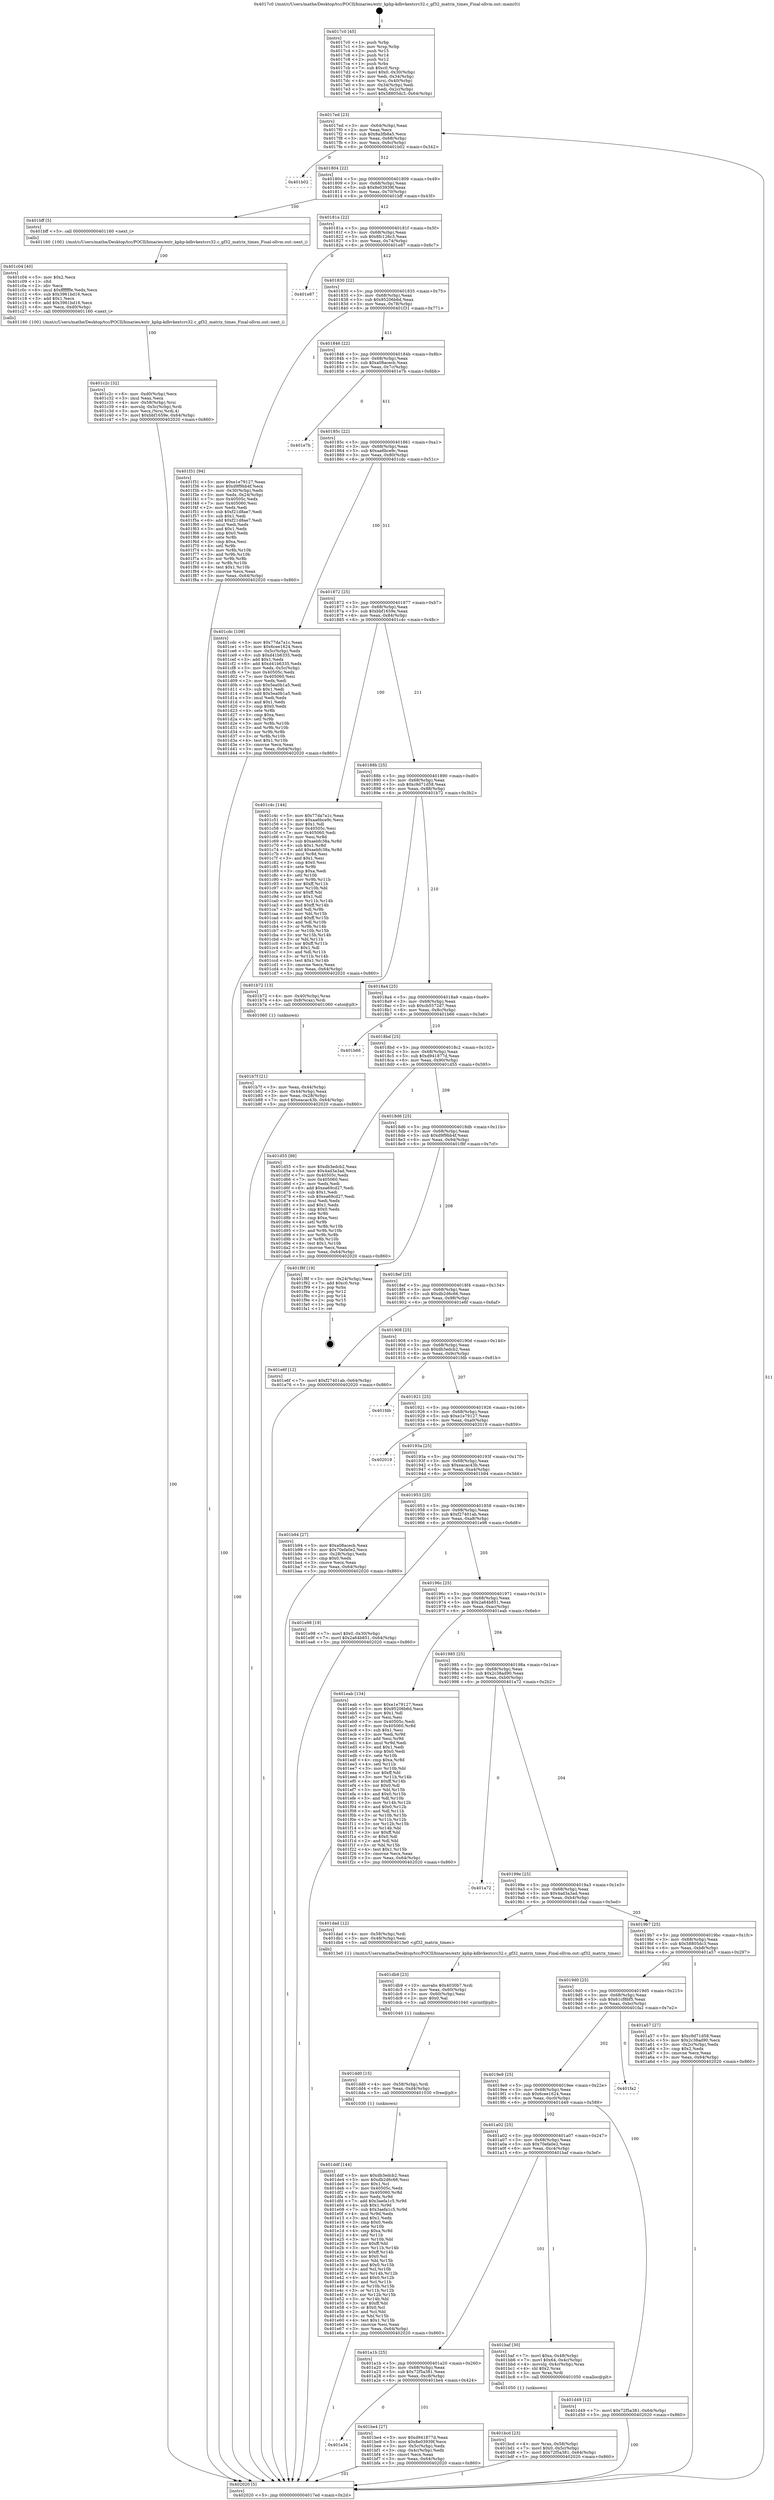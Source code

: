 digraph "0x4017c0" {
  label = "0x4017c0 (/mnt/c/Users/mathe/Desktop/tcc/POCII/binaries/extr_kphp-kdbvkextcrc32.c_gf32_matrix_times_Final-ollvm.out::main(0))"
  labelloc = "t"
  node[shape=record]

  Entry [label="",width=0.3,height=0.3,shape=circle,fillcolor=black,style=filled]
  "0x4017ed" [label="{
     0x4017ed [23]\l
     | [instrs]\l
     &nbsp;&nbsp;0x4017ed \<+3\>: mov -0x64(%rbp),%eax\l
     &nbsp;&nbsp;0x4017f0 \<+2\>: mov %eax,%ecx\l
     &nbsp;&nbsp;0x4017f2 \<+6\>: sub $0x8a3fb8a5,%ecx\l
     &nbsp;&nbsp;0x4017f8 \<+3\>: mov %eax,-0x68(%rbp)\l
     &nbsp;&nbsp;0x4017fb \<+3\>: mov %ecx,-0x6c(%rbp)\l
     &nbsp;&nbsp;0x4017fe \<+6\>: je 0000000000401b02 \<main+0x342\>\l
  }"]
  "0x401b02" [label="{
     0x401b02\l
  }", style=dashed]
  "0x401804" [label="{
     0x401804 [22]\l
     | [instrs]\l
     &nbsp;&nbsp;0x401804 \<+5\>: jmp 0000000000401809 \<main+0x49\>\l
     &nbsp;&nbsp;0x401809 \<+3\>: mov -0x68(%rbp),%eax\l
     &nbsp;&nbsp;0x40180c \<+5\>: sub $0x8e03939f,%eax\l
     &nbsp;&nbsp;0x401811 \<+3\>: mov %eax,-0x70(%rbp)\l
     &nbsp;&nbsp;0x401814 \<+6\>: je 0000000000401bff \<main+0x43f\>\l
  }"]
  Exit [label="",width=0.3,height=0.3,shape=circle,fillcolor=black,style=filled,peripheries=2]
  "0x401bff" [label="{
     0x401bff [5]\l
     | [instrs]\l
     &nbsp;&nbsp;0x401bff \<+5\>: call 0000000000401160 \<next_i\>\l
     | [calls]\l
     &nbsp;&nbsp;0x401160 \{100\} (/mnt/c/Users/mathe/Desktop/tcc/POCII/binaries/extr_kphp-kdbvkextcrc32.c_gf32_matrix_times_Final-ollvm.out::next_i)\l
  }"]
  "0x40181a" [label="{
     0x40181a [22]\l
     | [instrs]\l
     &nbsp;&nbsp;0x40181a \<+5\>: jmp 000000000040181f \<main+0x5f\>\l
     &nbsp;&nbsp;0x40181f \<+3\>: mov -0x68(%rbp),%eax\l
     &nbsp;&nbsp;0x401822 \<+5\>: sub $0x8fc126c3,%eax\l
     &nbsp;&nbsp;0x401827 \<+3\>: mov %eax,-0x74(%rbp)\l
     &nbsp;&nbsp;0x40182a \<+6\>: je 0000000000401e87 \<main+0x6c7\>\l
  }"]
  "0x401ddf" [label="{
     0x401ddf [144]\l
     | [instrs]\l
     &nbsp;&nbsp;0x401ddf \<+5\>: mov $0xdb3edcb2,%eax\l
     &nbsp;&nbsp;0x401de4 \<+5\>: mov $0xdb2d6c66,%esi\l
     &nbsp;&nbsp;0x401de9 \<+2\>: mov $0x1,%cl\l
     &nbsp;&nbsp;0x401deb \<+7\>: mov 0x40505c,%edx\l
     &nbsp;&nbsp;0x401df2 \<+8\>: mov 0x405060,%r8d\l
     &nbsp;&nbsp;0x401dfa \<+3\>: mov %edx,%r9d\l
     &nbsp;&nbsp;0x401dfd \<+7\>: add $0x3aefa1c5,%r9d\l
     &nbsp;&nbsp;0x401e04 \<+4\>: sub $0x1,%r9d\l
     &nbsp;&nbsp;0x401e08 \<+7\>: sub $0x3aefa1c5,%r9d\l
     &nbsp;&nbsp;0x401e0f \<+4\>: imul %r9d,%edx\l
     &nbsp;&nbsp;0x401e13 \<+3\>: and $0x1,%edx\l
     &nbsp;&nbsp;0x401e16 \<+3\>: cmp $0x0,%edx\l
     &nbsp;&nbsp;0x401e19 \<+4\>: sete %r10b\l
     &nbsp;&nbsp;0x401e1d \<+4\>: cmp $0xa,%r8d\l
     &nbsp;&nbsp;0x401e21 \<+4\>: setl %r11b\l
     &nbsp;&nbsp;0x401e25 \<+3\>: mov %r10b,%bl\l
     &nbsp;&nbsp;0x401e28 \<+3\>: xor $0xff,%bl\l
     &nbsp;&nbsp;0x401e2b \<+3\>: mov %r11b,%r14b\l
     &nbsp;&nbsp;0x401e2e \<+4\>: xor $0xff,%r14b\l
     &nbsp;&nbsp;0x401e32 \<+3\>: xor $0x0,%cl\l
     &nbsp;&nbsp;0x401e35 \<+3\>: mov %bl,%r15b\l
     &nbsp;&nbsp;0x401e38 \<+4\>: and $0x0,%r15b\l
     &nbsp;&nbsp;0x401e3c \<+3\>: and %cl,%r10b\l
     &nbsp;&nbsp;0x401e3f \<+3\>: mov %r14b,%r12b\l
     &nbsp;&nbsp;0x401e42 \<+4\>: and $0x0,%r12b\l
     &nbsp;&nbsp;0x401e46 \<+3\>: and %cl,%r11b\l
     &nbsp;&nbsp;0x401e49 \<+3\>: or %r10b,%r15b\l
     &nbsp;&nbsp;0x401e4c \<+3\>: or %r11b,%r12b\l
     &nbsp;&nbsp;0x401e4f \<+3\>: xor %r12b,%r15b\l
     &nbsp;&nbsp;0x401e52 \<+3\>: or %r14b,%bl\l
     &nbsp;&nbsp;0x401e55 \<+3\>: xor $0xff,%bl\l
     &nbsp;&nbsp;0x401e58 \<+3\>: or $0x0,%cl\l
     &nbsp;&nbsp;0x401e5b \<+2\>: and %cl,%bl\l
     &nbsp;&nbsp;0x401e5d \<+3\>: or %bl,%r15b\l
     &nbsp;&nbsp;0x401e60 \<+4\>: test $0x1,%r15b\l
     &nbsp;&nbsp;0x401e64 \<+3\>: cmovne %esi,%eax\l
     &nbsp;&nbsp;0x401e67 \<+3\>: mov %eax,-0x64(%rbp)\l
     &nbsp;&nbsp;0x401e6a \<+5\>: jmp 0000000000402020 \<main+0x860\>\l
  }"]
  "0x401e87" [label="{
     0x401e87\l
  }", style=dashed]
  "0x401830" [label="{
     0x401830 [22]\l
     | [instrs]\l
     &nbsp;&nbsp;0x401830 \<+5\>: jmp 0000000000401835 \<main+0x75\>\l
     &nbsp;&nbsp;0x401835 \<+3\>: mov -0x68(%rbp),%eax\l
     &nbsp;&nbsp;0x401838 \<+5\>: sub $0x95206b6d,%eax\l
     &nbsp;&nbsp;0x40183d \<+3\>: mov %eax,-0x78(%rbp)\l
     &nbsp;&nbsp;0x401840 \<+6\>: je 0000000000401f31 \<main+0x771\>\l
  }"]
  "0x401dd0" [label="{
     0x401dd0 [15]\l
     | [instrs]\l
     &nbsp;&nbsp;0x401dd0 \<+4\>: mov -0x58(%rbp),%rdi\l
     &nbsp;&nbsp;0x401dd4 \<+6\>: mov %eax,-0xd4(%rbp)\l
     &nbsp;&nbsp;0x401dda \<+5\>: call 0000000000401030 \<free@plt\>\l
     | [calls]\l
     &nbsp;&nbsp;0x401030 \{1\} (unknown)\l
  }"]
  "0x401f31" [label="{
     0x401f31 [94]\l
     | [instrs]\l
     &nbsp;&nbsp;0x401f31 \<+5\>: mov $0xe1e79127,%eax\l
     &nbsp;&nbsp;0x401f36 \<+5\>: mov $0xd9f9bb4f,%ecx\l
     &nbsp;&nbsp;0x401f3b \<+3\>: mov -0x30(%rbp),%edx\l
     &nbsp;&nbsp;0x401f3e \<+3\>: mov %edx,-0x24(%rbp)\l
     &nbsp;&nbsp;0x401f41 \<+7\>: mov 0x40505c,%edx\l
     &nbsp;&nbsp;0x401f48 \<+7\>: mov 0x405060,%esi\l
     &nbsp;&nbsp;0x401f4f \<+2\>: mov %edx,%edi\l
     &nbsp;&nbsp;0x401f51 \<+6\>: sub $0xf21d8ae7,%edi\l
     &nbsp;&nbsp;0x401f57 \<+3\>: sub $0x1,%edi\l
     &nbsp;&nbsp;0x401f5a \<+6\>: add $0xf21d8ae7,%edi\l
     &nbsp;&nbsp;0x401f60 \<+3\>: imul %edi,%edx\l
     &nbsp;&nbsp;0x401f63 \<+3\>: and $0x1,%edx\l
     &nbsp;&nbsp;0x401f66 \<+3\>: cmp $0x0,%edx\l
     &nbsp;&nbsp;0x401f69 \<+4\>: sete %r8b\l
     &nbsp;&nbsp;0x401f6d \<+3\>: cmp $0xa,%esi\l
     &nbsp;&nbsp;0x401f70 \<+4\>: setl %r9b\l
     &nbsp;&nbsp;0x401f74 \<+3\>: mov %r8b,%r10b\l
     &nbsp;&nbsp;0x401f77 \<+3\>: and %r9b,%r10b\l
     &nbsp;&nbsp;0x401f7a \<+3\>: xor %r9b,%r8b\l
     &nbsp;&nbsp;0x401f7d \<+3\>: or %r8b,%r10b\l
     &nbsp;&nbsp;0x401f80 \<+4\>: test $0x1,%r10b\l
     &nbsp;&nbsp;0x401f84 \<+3\>: cmovne %ecx,%eax\l
     &nbsp;&nbsp;0x401f87 \<+3\>: mov %eax,-0x64(%rbp)\l
     &nbsp;&nbsp;0x401f8a \<+5\>: jmp 0000000000402020 \<main+0x860\>\l
  }"]
  "0x401846" [label="{
     0x401846 [22]\l
     | [instrs]\l
     &nbsp;&nbsp;0x401846 \<+5\>: jmp 000000000040184b \<main+0x8b\>\l
     &nbsp;&nbsp;0x40184b \<+3\>: mov -0x68(%rbp),%eax\l
     &nbsp;&nbsp;0x40184e \<+5\>: sub $0xa08acecb,%eax\l
     &nbsp;&nbsp;0x401853 \<+3\>: mov %eax,-0x7c(%rbp)\l
     &nbsp;&nbsp;0x401856 \<+6\>: je 0000000000401e7b \<main+0x6bb\>\l
  }"]
  "0x401db9" [label="{
     0x401db9 [23]\l
     | [instrs]\l
     &nbsp;&nbsp;0x401db9 \<+10\>: movabs $0x4030b7,%rdi\l
     &nbsp;&nbsp;0x401dc3 \<+3\>: mov %eax,-0x60(%rbp)\l
     &nbsp;&nbsp;0x401dc6 \<+3\>: mov -0x60(%rbp),%esi\l
     &nbsp;&nbsp;0x401dc9 \<+2\>: mov $0x0,%al\l
     &nbsp;&nbsp;0x401dcb \<+5\>: call 0000000000401040 \<printf@plt\>\l
     | [calls]\l
     &nbsp;&nbsp;0x401040 \{1\} (unknown)\l
  }"]
  "0x401e7b" [label="{
     0x401e7b\l
  }", style=dashed]
  "0x40185c" [label="{
     0x40185c [22]\l
     | [instrs]\l
     &nbsp;&nbsp;0x40185c \<+5\>: jmp 0000000000401861 \<main+0xa1\>\l
     &nbsp;&nbsp;0x401861 \<+3\>: mov -0x68(%rbp),%eax\l
     &nbsp;&nbsp;0x401864 \<+5\>: sub $0xaa6bce9c,%eax\l
     &nbsp;&nbsp;0x401869 \<+3\>: mov %eax,-0x80(%rbp)\l
     &nbsp;&nbsp;0x40186c \<+6\>: je 0000000000401cdc \<main+0x51c\>\l
  }"]
  "0x401c2c" [label="{
     0x401c2c [32]\l
     | [instrs]\l
     &nbsp;&nbsp;0x401c2c \<+6\>: mov -0xd0(%rbp),%ecx\l
     &nbsp;&nbsp;0x401c32 \<+3\>: imul %eax,%ecx\l
     &nbsp;&nbsp;0x401c35 \<+4\>: mov -0x58(%rbp),%rsi\l
     &nbsp;&nbsp;0x401c39 \<+4\>: movslq -0x5c(%rbp),%rdi\l
     &nbsp;&nbsp;0x401c3d \<+3\>: mov %ecx,(%rsi,%rdi,4)\l
     &nbsp;&nbsp;0x401c40 \<+7\>: movl $0xbbf1659e,-0x64(%rbp)\l
     &nbsp;&nbsp;0x401c47 \<+5\>: jmp 0000000000402020 \<main+0x860\>\l
  }"]
  "0x401cdc" [label="{
     0x401cdc [109]\l
     | [instrs]\l
     &nbsp;&nbsp;0x401cdc \<+5\>: mov $0x77da7a1c,%eax\l
     &nbsp;&nbsp;0x401ce1 \<+5\>: mov $0x6cee1624,%ecx\l
     &nbsp;&nbsp;0x401ce6 \<+3\>: mov -0x5c(%rbp),%edx\l
     &nbsp;&nbsp;0x401ce9 \<+6\>: sub $0xd41b6335,%edx\l
     &nbsp;&nbsp;0x401cef \<+3\>: add $0x1,%edx\l
     &nbsp;&nbsp;0x401cf2 \<+6\>: add $0xd41b6335,%edx\l
     &nbsp;&nbsp;0x401cf8 \<+3\>: mov %edx,-0x5c(%rbp)\l
     &nbsp;&nbsp;0x401cfb \<+7\>: mov 0x40505c,%edx\l
     &nbsp;&nbsp;0x401d02 \<+7\>: mov 0x405060,%esi\l
     &nbsp;&nbsp;0x401d09 \<+2\>: mov %edx,%edi\l
     &nbsp;&nbsp;0x401d0b \<+6\>: sub $0x5ea0b1a5,%edi\l
     &nbsp;&nbsp;0x401d11 \<+3\>: sub $0x1,%edi\l
     &nbsp;&nbsp;0x401d14 \<+6\>: add $0x5ea0b1a5,%edi\l
     &nbsp;&nbsp;0x401d1a \<+3\>: imul %edi,%edx\l
     &nbsp;&nbsp;0x401d1d \<+3\>: and $0x1,%edx\l
     &nbsp;&nbsp;0x401d20 \<+3\>: cmp $0x0,%edx\l
     &nbsp;&nbsp;0x401d23 \<+4\>: sete %r8b\l
     &nbsp;&nbsp;0x401d27 \<+3\>: cmp $0xa,%esi\l
     &nbsp;&nbsp;0x401d2a \<+4\>: setl %r9b\l
     &nbsp;&nbsp;0x401d2e \<+3\>: mov %r8b,%r10b\l
     &nbsp;&nbsp;0x401d31 \<+3\>: and %r9b,%r10b\l
     &nbsp;&nbsp;0x401d34 \<+3\>: xor %r9b,%r8b\l
     &nbsp;&nbsp;0x401d37 \<+3\>: or %r8b,%r10b\l
     &nbsp;&nbsp;0x401d3a \<+4\>: test $0x1,%r10b\l
     &nbsp;&nbsp;0x401d3e \<+3\>: cmovne %ecx,%eax\l
     &nbsp;&nbsp;0x401d41 \<+3\>: mov %eax,-0x64(%rbp)\l
     &nbsp;&nbsp;0x401d44 \<+5\>: jmp 0000000000402020 \<main+0x860\>\l
  }"]
  "0x401872" [label="{
     0x401872 [25]\l
     | [instrs]\l
     &nbsp;&nbsp;0x401872 \<+5\>: jmp 0000000000401877 \<main+0xb7\>\l
     &nbsp;&nbsp;0x401877 \<+3\>: mov -0x68(%rbp),%eax\l
     &nbsp;&nbsp;0x40187a \<+5\>: sub $0xbbf1659e,%eax\l
     &nbsp;&nbsp;0x40187f \<+6\>: mov %eax,-0x84(%rbp)\l
     &nbsp;&nbsp;0x401885 \<+6\>: je 0000000000401c4c \<main+0x48c\>\l
  }"]
  "0x401c04" [label="{
     0x401c04 [40]\l
     | [instrs]\l
     &nbsp;&nbsp;0x401c04 \<+5\>: mov $0x2,%ecx\l
     &nbsp;&nbsp;0x401c09 \<+1\>: cltd\l
     &nbsp;&nbsp;0x401c0a \<+2\>: idiv %ecx\l
     &nbsp;&nbsp;0x401c0c \<+6\>: imul $0xfffffffe,%edx,%ecx\l
     &nbsp;&nbsp;0x401c12 \<+6\>: sub $0x3961bd16,%ecx\l
     &nbsp;&nbsp;0x401c18 \<+3\>: add $0x1,%ecx\l
     &nbsp;&nbsp;0x401c1b \<+6\>: add $0x3961bd16,%ecx\l
     &nbsp;&nbsp;0x401c21 \<+6\>: mov %ecx,-0xd0(%rbp)\l
     &nbsp;&nbsp;0x401c27 \<+5\>: call 0000000000401160 \<next_i\>\l
     | [calls]\l
     &nbsp;&nbsp;0x401160 \{100\} (/mnt/c/Users/mathe/Desktop/tcc/POCII/binaries/extr_kphp-kdbvkextcrc32.c_gf32_matrix_times_Final-ollvm.out::next_i)\l
  }"]
  "0x401c4c" [label="{
     0x401c4c [144]\l
     | [instrs]\l
     &nbsp;&nbsp;0x401c4c \<+5\>: mov $0x77da7a1c,%eax\l
     &nbsp;&nbsp;0x401c51 \<+5\>: mov $0xaa6bce9c,%ecx\l
     &nbsp;&nbsp;0x401c56 \<+2\>: mov $0x1,%dl\l
     &nbsp;&nbsp;0x401c58 \<+7\>: mov 0x40505c,%esi\l
     &nbsp;&nbsp;0x401c5f \<+7\>: mov 0x405060,%edi\l
     &nbsp;&nbsp;0x401c66 \<+3\>: mov %esi,%r8d\l
     &nbsp;&nbsp;0x401c69 \<+7\>: sub $0xaebfc38a,%r8d\l
     &nbsp;&nbsp;0x401c70 \<+4\>: sub $0x1,%r8d\l
     &nbsp;&nbsp;0x401c74 \<+7\>: add $0xaebfc38a,%r8d\l
     &nbsp;&nbsp;0x401c7b \<+4\>: imul %r8d,%esi\l
     &nbsp;&nbsp;0x401c7f \<+3\>: and $0x1,%esi\l
     &nbsp;&nbsp;0x401c82 \<+3\>: cmp $0x0,%esi\l
     &nbsp;&nbsp;0x401c85 \<+4\>: sete %r9b\l
     &nbsp;&nbsp;0x401c89 \<+3\>: cmp $0xa,%edi\l
     &nbsp;&nbsp;0x401c8c \<+4\>: setl %r10b\l
     &nbsp;&nbsp;0x401c90 \<+3\>: mov %r9b,%r11b\l
     &nbsp;&nbsp;0x401c93 \<+4\>: xor $0xff,%r11b\l
     &nbsp;&nbsp;0x401c97 \<+3\>: mov %r10b,%bl\l
     &nbsp;&nbsp;0x401c9a \<+3\>: xor $0xff,%bl\l
     &nbsp;&nbsp;0x401c9d \<+3\>: xor $0x1,%dl\l
     &nbsp;&nbsp;0x401ca0 \<+3\>: mov %r11b,%r14b\l
     &nbsp;&nbsp;0x401ca3 \<+4\>: and $0xff,%r14b\l
     &nbsp;&nbsp;0x401ca7 \<+3\>: and %dl,%r9b\l
     &nbsp;&nbsp;0x401caa \<+3\>: mov %bl,%r15b\l
     &nbsp;&nbsp;0x401cad \<+4\>: and $0xff,%r15b\l
     &nbsp;&nbsp;0x401cb1 \<+3\>: and %dl,%r10b\l
     &nbsp;&nbsp;0x401cb4 \<+3\>: or %r9b,%r14b\l
     &nbsp;&nbsp;0x401cb7 \<+3\>: or %r10b,%r15b\l
     &nbsp;&nbsp;0x401cba \<+3\>: xor %r15b,%r14b\l
     &nbsp;&nbsp;0x401cbd \<+3\>: or %bl,%r11b\l
     &nbsp;&nbsp;0x401cc0 \<+4\>: xor $0xff,%r11b\l
     &nbsp;&nbsp;0x401cc4 \<+3\>: or $0x1,%dl\l
     &nbsp;&nbsp;0x401cc7 \<+3\>: and %dl,%r11b\l
     &nbsp;&nbsp;0x401cca \<+3\>: or %r11b,%r14b\l
     &nbsp;&nbsp;0x401ccd \<+4\>: test $0x1,%r14b\l
     &nbsp;&nbsp;0x401cd1 \<+3\>: cmovne %ecx,%eax\l
     &nbsp;&nbsp;0x401cd4 \<+3\>: mov %eax,-0x64(%rbp)\l
     &nbsp;&nbsp;0x401cd7 \<+5\>: jmp 0000000000402020 \<main+0x860\>\l
  }"]
  "0x40188b" [label="{
     0x40188b [25]\l
     | [instrs]\l
     &nbsp;&nbsp;0x40188b \<+5\>: jmp 0000000000401890 \<main+0xd0\>\l
     &nbsp;&nbsp;0x401890 \<+3\>: mov -0x68(%rbp),%eax\l
     &nbsp;&nbsp;0x401893 \<+5\>: sub $0xc9d71d58,%eax\l
     &nbsp;&nbsp;0x401898 \<+6\>: mov %eax,-0x88(%rbp)\l
     &nbsp;&nbsp;0x40189e \<+6\>: je 0000000000401b72 \<main+0x3b2\>\l
  }"]
  "0x401a34" [label="{
     0x401a34\l
  }", style=dashed]
  "0x401b72" [label="{
     0x401b72 [13]\l
     | [instrs]\l
     &nbsp;&nbsp;0x401b72 \<+4\>: mov -0x40(%rbp),%rax\l
     &nbsp;&nbsp;0x401b76 \<+4\>: mov 0x8(%rax),%rdi\l
     &nbsp;&nbsp;0x401b7a \<+5\>: call 0000000000401060 \<atoi@plt\>\l
     | [calls]\l
     &nbsp;&nbsp;0x401060 \{1\} (unknown)\l
  }"]
  "0x4018a4" [label="{
     0x4018a4 [25]\l
     | [instrs]\l
     &nbsp;&nbsp;0x4018a4 \<+5\>: jmp 00000000004018a9 \<main+0xe9\>\l
     &nbsp;&nbsp;0x4018a9 \<+3\>: mov -0x68(%rbp),%eax\l
     &nbsp;&nbsp;0x4018ac \<+5\>: sub $0xcb5572d7,%eax\l
     &nbsp;&nbsp;0x4018b1 \<+6\>: mov %eax,-0x8c(%rbp)\l
     &nbsp;&nbsp;0x4018b7 \<+6\>: je 0000000000401b66 \<main+0x3a6\>\l
  }"]
  "0x401be4" [label="{
     0x401be4 [27]\l
     | [instrs]\l
     &nbsp;&nbsp;0x401be4 \<+5\>: mov $0xd941877d,%eax\l
     &nbsp;&nbsp;0x401be9 \<+5\>: mov $0x8e03939f,%ecx\l
     &nbsp;&nbsp;0x401bee \<+3\>: mov -0x5c(%rbp),%edx\l
     &nbsp;&nbsp;0x401bf1 \<+3\>: cmp -0x4c(%rbp),%edx\l
     &nbsp;&nbsp;0x401bf4 \<+3\>: cmovl %ecx,%eax\l
     &nbsp;&nbsp;0x401bf7 \<+3\>: mov %eax,-0x64(%rbp)\l
     &nbsp;&nbsp;0x401bfa \<+5\>: jmp 0000000000402020 \<main+0x860\>\l
  }"]
  "0x401b66" [label="{
     0x401b66\l
  }", style=dashed]
  "0x4018bd" [label="{
     0x4018bd [25]\l
     | [instrs]\l
     &nbsp;&nbsp;0x4018bd \<+5\>: jmp 00000000004018c2 \<main+0x102\>\l
     &nbsp;&nbsp;0x4018c2 \<+3\>: mov -0x68(%rbp),%eax\l
     &nbsp;&nbsp;0x4018c5 \<+5\>: sub $0xd941877d,%eax\l
     &nbsp;&nbsp;0x4018ca \<+6\>: mov %eax,-0x90(%rbp)\l
     &nbsp;&nbsp;0x4018d0 \<+6\>: je 0000000000401d55 \<main+0x595\>\l
  }"]
  "0x401bcd" [label="{
     0x401bcd [23]\l
     | [instrs]\l
     &nbsp;&nbsp;0x401bcd \<+4\>: mov %rax,-0x58(%rbp)\l
     &nbsp;&nbsp;0x401bd1 \<+7\>: movl $0x0,-0x5c(%rbp)\l
     &nbsp;&nbsp;0x401bd8 \<+7\>: movl $0x72f5a381,-0x64(%rbp)\l
     &nbsp;&nbsp;0x401bdf \<+5\>: jmp 0000000000402020 \<main+0x860\>\l
  }"]
  "0x401d55" [label="{
     0x401d55 [88]\l
     | [instrs]\l
     &nbsp;&nbsp;0x401d55 \<+5\>: mov $0xdb3edcb2,%eax\l
     &nbsp;&nbsp;0x401d5a \<+5\>: mov $0x4ad3a3ad,%ecx\l
     &nbsp;&nbsp;0x401d5f \<+7\>: mov 0x40505c,%edx\l
     &nbsp;&nbsp;0x401d66 \<+7\>: mov 0x405060,%esi\l
     &nbsp;&nbsp;0x401d6d \<+2\>: mov %edx,%edi\l
     &nbsp;&nbsp;0x401d6f \<+6\>: add $0xea69cd27,%edi\l
     &nbsp;&nbsp;0x401d75 \<+3\>: sub $0x1,%edi\l
     &nbsp;&nbsp;0x401d78 \<+6\>: sub $0xea69cd27,%edi\l
     &nbsp;&nbsp;0x401d7e \<+3\>: imul %edi,%edx\l
     &nbsp;&nbsp;0x401d81 \<+3\>: and $0x1,%edx\l
     &nbsp;&nbsp;0x401d84 \<+3\>: cmp $0x0,%edx\l
     &nbsp;&nbsp;0x401d87 \<+4\>: sete %r8b\l
     &nbsp;&nbsp;0x401d8b \<+3\>: cmp $0xa,%esi\l
     &nbsp;&nbsp;0x401d8e \<+4\>: setl %r9b\l
     &nbsp;&nbsp;0x401d92 \<+3\>: mov %r8b,%r10b\l
     &nbsp;&nbsp;0x401d95 \<+3\>: and %r9b,%r10b\l
     &nbsp;&nbsp;0x401d98 \<+3\>: xor %r9b,%r8b\l
     &nbsp;&nbsp;0x401d9b \<+3\>: or %r8b,%r10b\l
     &nbsp;&nbsp;0x401d9e \<+4\>: test $0x1,%r10b\l
     &nbsp;&nbsp;0x401da2 \<+3\>: cmovne %ecx,%eax\l
     &nbsp;&nbsp;0x401da5 \<+3\>: mov %eax,-0x64(%rbp)\l
     &nbsp;&nbsp;0x401da8 \<+5\>: jmp 0000000000402020 \<main+0x860\>\l
  }"]
  "0x4018d6" [label="{
     0x4018d6 [25]\l
     | [instrs]\l
     &nbsp;&nbsp;0x4018d6 \<+5\>: jmp 00000000004018db \<main+0x11b\>\l
     &nbsp;&nbsp;0x4018db \<+3\>: mov -0x68(%rbp),%eax\l
     &nbsp;&nbsp;0x4018de \<+5\>: sub $0xd9f9bb4f,%eax\l
     &nbsp;&nbsp;0x4018e3 \<+6\>: mov %eax,-0x94(%rbp)\l
     &nbsp;&nbsp;0x4018e9 \<+6\>: je 0000000000401f8f \<main+0x7cf\>\l
  }"]
  "0x401a1b" [label="{
     0x401a1b [25]\l
     | [instrs]\l
     &nbsp;&nbsp;0x401a1b \<+5\>: jmp 0000000000401a20 \<main+0x260\>\l
     &nbsp;&nbsp;0x401a20 \<+3\>: mov -0x68(%rbp),%eax\l
     &nbsp;&nbsp;0x401a23 \<+5\>: sub $0x72f5a381,%eax\l
     &nbsp;&nbsp;0x401a28 \<+6\>: mov %eax,-0xc8(%rbp)\l
     &nbsp;&nbsp;0x401a2e \<+6\>: je 0000000000401be4 \<main+0x424\>\l
  }"]
  "0x401f8f" [label="{
     0x401f8f [19]\l
     | [instrs]\l
     &nbsp;&nbsp;0x401f8f \<+3\>: mov -0x24(%rbp),%eax\l
     &nbsp;&nbsp;0x401f92 \<+7\>: add $0xc0,%rsp\l
     &nbsp;&nbsp;0x401f99 \<+1\>: pop %rbx\l
     &nbsp;&nbsp;0x401f9a \<+2\>: pop %r12\l
     &nbsp;&nbsp;0x401f9c \<+2\>: pop %r14\l
     &nbsp;&nbsp;0x401f9e \<+2\>: pop %r15\l
     &nbsp;&nbsp;0x401fa0 \<+1\>: pop %rbp\l
     &nbsp;&nbsp;0x401fa1 \<+1\>: ret\l
  }"]
  "0x4018ef" [label="{
     0x4018ef [25]\l
     | [instrs]\l
     &nbsp;&nbsp;0x4018ef \<+5\>: jmp 00000000004018f4 \<main+0x134\>\l
     &nbsp;&nbsp;0x4018f4 \<+3\>: mov -0x68(%rbp),%eax\l
     &nbsp;&nbsp;0x4018f7 \<+5\>: sub $0xdb2d6c66,%eax\l
     &nbsp;&nbsp;0x4018fc \<+6\>: mov %eax,-0x98(%rbp)\l
     &nbsp;&nbsp;0x401902 \<+6\>: je 0000000000401e6f \<main+0x6af\>\l
  }"]
  "0x401baf" [label="{
     0x401baf [30]\l
     | [instrs]\l
     &nbsp;&nbsp;0x401baf \<+7\>: movl $0xa,-0x48(%rbp)\l
     &nbsp;&nbsp;0x401bb6 \<+7\>: movl $0x64,-0x4c(%rbp)\l
     &nbsp;&nbsp;0x401bbd \<+4\>: movslq -0x4c(%rbp),%rax\l
     &nbsp;&nbsp;0x401bc1 \<+4\>: shl $0x2,%rax\l
     &nbsp;&nbsp;0x401bc5 \<+3\>: mov %rax,%rdi\l
     &nbsp;&nbsp;0x401bc8 \<+5\>: call 0000000000401050 \<malloc@plt\>\l
     | [calls]\l
     &nbsp;&nbsp;0x401050 \{1\} (unknown)\l
  }"]
  "0x401e6f" [label="{
     0x401e6f [12]\l
     | [instrs]\l
     &nbsp;&nbsp;0x401e6f \<+7\>: movl $0xf27401ab,-0x64(%rbp)\l
     &nbsp;&nbsp;0x401e76 \<+5\>: jmp 0000000000402020 \<main+0x860\>\l
  }"]
  "0x401908" [label="{
     0x401908 [25]\l
     | [instrs]\l
     &nbsp;&nbsp;0x401908 \<+5\>: jmp 000000000040190d \<main+0x14d\>\l
     &nbsp;&nbsp;0x40190d \<+3\>: mov -0x68(%rbp),%eax\l
     &nbsp;&nbsp;0x401910 \<+5\>: sub $0xdb3edcb2,%eax\l
     &nbsp;&nbsp;0x401915 \<+6\>: mov %eax,-0x9c(%rbp)\l
     &nbsp;&nbsp;0x40191b \<+6\>: je 0000000000401fdb \<main+0x81b\>\l
  }"]
  "0x401a02" [label="{
     0x401a02 [25]\l
     | [instrs]\l
     &nbsp;&nbsp;0x401a02 \<+5\>: jmp 0000000000401a07 \<main+0x247\>\l
     &nbsp;&nbsp;0x401a07 \<+3\>: mov -0x68(%rbp),%eax\l
     &nbsp;&nbsp;0x401a0a \<+5\>: sub $0x70efa0e2,%eax\l
     &nbsp;&nbsp;0x401a0f \<+6\>: mov %eax,-0xc4(%rbp)\l
     &nbsp;&nbsp;0x401a15 \<+6\>: je 0000000000401baf \<main+0x3ef\>\l
  }"]
  "0x401fdb" [label="{
     0x401fdb\l
  }", style=dashed]
  "0x401921" [label="{
     0x401921 [25]\l
     | [instrs]\l
     &nbsp;&nbsp;0x401921 \<+5\>: jmp 0000000000401926 \<main+0x166\>\l
     &nbsp;&nbsp;0x401926 \<+3\>: mov -0x68(%rbp),%eax\l
     &nbsp;&nbsp;0x401929 \<+5\>: sub $0xe1e79127,%eax\l
     &nbsp;&nbsp;0x40192e \<+6\>: mov %eax,-0xa0(%rbp)\l
     &nbsp;&nbsp;0x401934 \<+6\>: je 0000000000402019 \<main+0x859\>\l
  }"]
  "0x401d49" [label="{
     0x401d49 [12]\l
     | [instrs]\l
     &nbsp;&nbsp;0x401d49 \<+7\>: movl $0x72f5a381,-0x64(%rbp)\l
     &nbsp;&nbsp;0x401d50 \<+5\>: jmp 0000000000402020 \<main+0x860\>\l
  }"]
  "0x402019" [label="{
     0x402019\l
  }", style=dashed]
  "0x40193a" [label="{
     0x40193a [25]\l
     | [instrs]\l
     &nbsp;&nbsp;0x40193a \<+5\>: jmp 000000000040193f \<main+0x17f\>\l
     &nbsp;&nbsp;0x40193f \<+3\>: mov -0x68(%rbp),%eax\l
     &nbsp;&nbsp;0x401942 \<+5\>: sub $0xeacac43b,%eax\l
     &nbsp;&nbsp;0x401947 \<+6\>: mov %eax,-0xa4(%rbp)\l
     &nbsp;&nbsp;0x40194d \<+6\>: je 0000000000401b94 \<main+0x3d4\>\l
  }"]
  "0x4019e9" [label="{
     0x4019e9 [25]\l
     | [instrs]\l
     &nbsp;&nbsp;0x4019e9 \<+5\>: jmp 00000000004019ee \<main+0x22e\>\l
     &nbsp;&nbsp;0x4019ee \<+3\>: mov -0x68(%rbp),%eax\l
     &nbsp;&nbsp;0x4019f1 \<+5\>: sub $0x6cee1624,%eax\l
     &nbsp;&nbsp;0x4019f6 \<+6\>: mov %eax,-0xc0(%rbp)\l
     &nbsp;&nbsp;0x4019fc \<+6\>: je 0000000000401d49 \<main+0x589\>\l
  }"]
  "0x401b94" [label="{
     0x401b94 [27]\l
     | [instrs]\l
     &nbsp;&nbsp;0x401b94 \<+5\>: mov $0xa08acecb,%eax\l
     &nbsp;&nbsp;0x401b99 \<+5\>: mov $0x70efa0e2,%ecx\l
     &nbsp;&nbsp;0x401b9e \<+3\>: mov -0x28(%rbp),%edx\l
     &nbsp;&nbsp;0x401ba1 \<+3\>: cmp $0x0,%edx\l
     &nbsp;&nbsp;0x401ba4 \<+3\>: cmove %ecx,%eax\l
     &nbsp;&nbsp;0x401ba7 \<+3\>: mov %eax,-0x64(%rbp)\l
     &nbsp;&nbsp;0x401baa \<+5\>: jmp 0000000000402020 \<main+0x860\>\l
  }"]
  "0x401953" [label="{
     0x401953 [25]\l
     | [instrs]\l
     &nbsp;&nbsp;0x401953 \<+5\>: jmp 0000000000401958 \<main+0x198\>\l
     &nbsp;&nbsp;0x401958 \<+3\>: mov -0x68(%rbp),%eax\l
     &nbsp;&nbsp;0x40195b \<+5\>: sub $0xf27401ab,%eax\l
     &nbsp;&nbsp;0x401960 \<+6\>: mov %eax,-0xa8(%rbp)\l
     &nbsp;&nbsp;0x401966 \<+6\>: je 0000000000401e98 \<main+0x6d8\>\l
  }"]
  "0x401fa2" [label="{
     0x401fa2\l
  }", style=dashed]
  "0x401e98" [label="{
     0x401e98 [19]\l
     | [instrs]\l
     &nbsp;&nbsp;0x401e98 \<+7\>: movl $0x0,-0x30(%rbp)\l
     &nbsp;&nbsp;0x401e9f \<+7\>: movl $0x2a64b851,-0x64(%rbp)\l
     &nbsp;&nbsp;0x401ea6 \<+5\>: jmp 0000000000402020 \<main+0x860\>\l
  }"]
  "0x40196c" [label="{
     0x40196c [25]\l
     | [instrs]\l
     &nbsp;&nbsp;0x40196c \<+5\>: jmp 0000000000401971 \<main+0x1b1\>\l
     &nbsp;&nbsp;0x401971 \<+3\>: mov -0x68(%rbp),%eax\l
     &nbsp;&nbsp;0x401974 \<+5\>: sub $0x2a64b851,%eax\l
     &nbsp;&nbsp;0x401979 \<+6\>: mov %eax,-0xac(%rbp)\l
     &nbsp;&nbsp;0x40197f \<+6\>: je 0000000000401eab \<main+0x6eb\>\l
  }"]
  "0x401b7f" [label="{
     0x401b7f [21]\l
     | [instrs]\l
     &nbsp;&nbsp;0x401b7f \<+3\>: mov %eax,-0x44(%rbp)\l
     &nbsp;&nbsp;0x401b82 \<+3\>: mov -0x44(%rbp),%eax\l
     &nbsp;&nbsp;0x401b85 \<+3\>: mov %eax,-0x28(%rbp)\l
     &nbsp;&nbsp;0x401b88 \<+7\>: movl $0xeacac43b,-0x64(%rbp)\l
     &nbsp;&nbsp;0x401b8f \<+5\>: jmp 0000000000402020 \<main+0x860\>\l
  }"]
  "0x401eab" [label="{
     0x401eab [134]\l
     | [instrs]\l
     &nbsp;&nbsp;0x401eab \<+5\>: mov $0xe1e79127,%eax\l
     &nbsp;&nbsp;0x401eb0 \<+5\>: mov $0x95206b6d,%ecx\l
     &nbsp;&nbsp;0x401eb5 \<+2\>: mov $0x1,%dl\l
     &nbsp;&nbsp;0x401eb7 \<+2\>: xor %esi,%esi\l
     &nbsp;&nbsp;0x401eb9 \<+7\>: mov 0x40505c,%edi\l
     &nbsp;&nbsp;0x401ec0 \<+8\>: mov 0x405060,%r8d\l
     &nbsp;&nbsp;0x401ec8 \<+3\>: sub $0x1,%esi\l
     &nbsp;&nbsp;0x401ecb \<+3\>: mov %edi,%r9d\l
     &nbsp;&nbsp;0x401ece \<+3\>: add %esi,%r9d\l
     &nbsp;&nbsp;0x401ed1 \<+4\>: imul %r9d,%edi\l
     &nbsp;&nbsp;0x401ed5 \<+3\>: and $0x1,%edi\l
     &nbsp;&nbsp;0x401ed8 \<+3\>: cmp $0x0,%edi\l
     &nbsp;&nbsp;0x401edb \<+4\>: sete %r10b\l
     &nbsp;&nbsp;0x401edf \<+4\>: cmp $0xa,%r8d\l
     &nbsp;&nbsp;0x401ee3 \<+4\>: setl %r11b\l
     &nbsp;&nbsp;0x401ee7 \<+3\>: mov %r10b,%bl\l
     &nbsp;&nbsp;0x401eea \<+3\>: xor $0xff,%bl\l
     &nbsp;&nbsp;0x401eed \<+3\>: mov %r11b,%r14b\l
     &nbsp;&nbsp;0x401ef0 \<+4\>: xor $0xff,%r14b\l
     &nbsp;&nbsp;0x401ef4 \<+3\>: xor $0x0,%dl\l
     &nbsp;&nbsp;0x401ef7 \<+3\>: mov %bl,%r15b\l
     &nbsp;&nbsp;0x401efa \<+4\>: and $0x0,%r15b\l
     &nbsp;&nbsp;0x401efe \<+3\>: and %dl,%r10b\l
     &nbsp;&nbsp;0x401f01 \<+3\>: mov %r14b,%r12b\l
     &nbsp;&nbsp;0x401f04 \<+4\>: and $0x0,%r12b\l
     &nbsp;&nbsp;0x401f08 \<+3\>: and %dl,%r11b\l
     &nbsp;&nbsp;0x401f0b \<+3\>: or %r10b,%r15b\l
     &nbsp;&nbsp;0x401f0e \<+3\>: or %r11b,%r12b\l
     &nbsp;&nbsp;0x401f11 \<+3\>: xor %r12b,%r15b\l
     &nbsp;&nbsp;0x401f14 \<+3\>: or %r14b,%bl\l
     &nbsp;&nbsp;0x401f17 \<+3\>: xor $0xff,%bl\l
     &nbsp;&nbsp;0x401f1a \<+3\>: or $0x0,%dl\l
     &nbsp;&nbsp;0x401f1d \<+2\>: and %dl,%bl\l
     &nbsp;&nbsp;0x401f1f \<+3\>: or %bl,%r15b\l
     &nbsp;&nbsp;0x401f22 \<+4\>: test $0x1,%r15b\l
     &nbsp;&nbsp;0x401f26 \<+3\>: cmovne %ecx,%eax\l
     &nbsp;&nbsp;0x401f29 \<+3\>: mov %eax,-0x64(%rbp)\l
     &nbsp;&nbsp;0x401f2c \<+5\>: jmp 0000000000402020 \<main+0x860\>\l
  }"]
  "0x401985" [label="{
     0x401985 [25]\l
     | [instrs]\l
     &nbsp;&nbsp;0x401985 \<+5\>: jmp 000000000040198a \<main+0x1ca\>\l
     &nbsp;&nbsp;0x40198a \<+3\>: mov -0x68(%rbp),%eax\l
     &nbsp;&nbsp;0x40198d \<+5\>: sub $0x2c38ad90,%eax\l
     &nbsp;&nbsp;0x401992 \<+6\>: mov %eax,-0xb0(%rbp)\l
     &nbsp;&nbsp;0x401998 \<+6\>: je 0000000000401a72 \<main+0x2b2\>\l
  }"]
  "0x4017c0" [label="{
     0x4017c0 [45]\l
     | [instrs]\l
     &nbsp;&nbsp;0x4017c0 \<+1\>: push %rbp\l
     &nbsp;&nbsp;0x4017c1 \<+3\>: mov %rsp,%rbp\l
     &nbsp;&nbsp;0x4017c4 \<+2\>: push %r15\l
     &nbsp;&nbsp;0x4017c6 \<+2\>: push %r14\l
     &nbsp;&nbsp;0x4017c8 \<+2\>: push %r12\l
     &nbsp;&nbsp;0x4017ca \<+1\>: push %rbx\l
     &nbsp;&nbsp;0x4017cb \<+7\>: sub $0xc0,%rsp\l
     &nbsp;&nbsp;0x4017d2 \<+7\>: movl $0x0,-0x30(%rbp)\l
     &nbsp;&nbsp;0x4017d9 \<+3\>: mov %edi,-0x34(%rbp)\l
     &nbsp;&nbsp;0x4017dc \<+4\>: mov %rsi,-0x40(%rbp)\l
     &nbsp;&nbsp;0x4017e0 \<+3\>: mov -0x34(%rbp),%edi\l
     &nbsp;&nbsp;0x4017e3 \<+3\>: mov %edi,-0x2c(%rbp)\l
     &nbsp;&nbsp;0x4017e6 \<+7\>: movl $0x58805dc3,-0x64(%rbp)\l
  }"]
  "0x401a72" [label="{
     0x401a72\l
  }", style=dashed]
  "0x40199e" [label="{
     0x40199e [25]\l
     | [instrs]\l
     &nbsp;&nbsp;0x40199e \<+5\>: jmp 00000000004019a3 \<main+0x1e3\>\l
     &nbsp;&nbsp;0x4019a3 \<+3\>: mov -0x68(%rbp),%eax\l
     &nbsp;&nbsp;0x4019a6 \<+5\>: sub $0x4ad3a3ad,%eax\l
     &nbsp;&nbsp;0x4019ab \<+6\>: mov %eax,-0xb4(%rbp)\l
     &nbsp;&nbsp;0x4019b1 \<+6\>: je 0000000000401dad \<main+0x5ed\>\l
  }"]
  "0x402020" [label="{
     0x402020 [5]\l
     | [instrs]\l
     &nbsp;&nbsp;0x402020 \<+5\>: jmp 00000000004017ed \<main+0x2d\>\l
  }"]
  "0x401dad" [label="{
     0x401dad [12]\l
     | [instrs]\l
     &nbsp;&nbsp;0x401dad \<+4\>: mov -0x58(%rbp),%rdi\l
     &nbsp;&nbsp;0x401db1 \<+3\>: mov -0x48(%rbp),%esi\l
     &nbsp;&nbsp;0x401db4 \<+5\>: call 00000000004013e0 \<gf32_matrix_times\>\l
     | [calls]\l
     &nbsp;&nbsp;0x4013e0 \{1\} (/mnt/c/Users/mathe/Desktop/tcc/POCII/binaries/extr_kphp-kdbvkextcrc32.c_gf32_matrix_times_Final-ollvm.out::gf32_matrix_times)\l
  }"]
  "0x4019b7" [label="{
     0x4019b7 [25]\l
     | [instrs]\l
     &nbsp;&nbsp;0x4019b7 \<+5\>: jmp 00000000004019bc \<main+0x1fc\>\l
     &nbsp;&nbsp;0x4019bc \<+3\>: mov -0x68(%rbp),%eax\l
     &nbsp;&nbsp;0x4019bf \<+5\>: sub $0x58805dc3,%eax\l
     &nbsp;&nbsp;0x4019c4 \<+6\>: mov %eax,-0xb8(%rbp)\l
     &nbsp;&nbsp;0x4019ca \<+6\>: je 0000000000401a57 \<main+0x297\>\l
  }"]
  "0x4019d0" [label="{
     0x4019d0 [25]\l
     | [instrs]\l
     &nbsp;&nbsp;0x4019d0 \<+5\>: jmp 00000000004019d5 \<main+0x215\>\l
     &nbsp;&nbsp;0x4019d5 \<+3\>: mov -0x68(%rbp),%eax\l
     &nbsp;&nbsp;0x4019d8 \<+5\>: sub $0x61cf8bf5,%eax\l
     &nbsp;&nbsp;0x4019dd \<+6\>: mov %eax,-0xbc(%rbp)\l
     &nbsp;&nbsp;0x4019e3 \<+6\>: je 0000000000401fa2 \<main+0x7e2\>\l
  }"]
  "0x401a57" [label="{
     0x401a57 [27]\l
     | [instrs]\l
     &nbsp;&nbsp;0x401a57 \<+5\>: mov $0xc9d71d58,%eax\l
     &nbsp;&nbsp;0x401a5c \<+5\>: mov $0x2c38ad90,%ecx\l
     &nbsp;&nbsp;0x401a61 \<+3\>: mov -0x2c(%rbp),%edx\l
     &nbsp;&nbsp;0x401a64 \<+3\>: cmp $0x2,%edx\l
     &nbsp;&nbsp;0x401a67 \<+3\>: cmovne %ecx,%eax\l
     &nbsp;&nbsp;0x401a6a \<+3\>: mov %eax,-0x64(%rbp)\l
     &nbsp;&nbsp;0x401a6d \<+5\>: jmp 0000000000402020 \<main+0x860\>\l
  }"]
  Entry -> "0x4017c0" [label=" 1"]
  "0x4017ed" -> "0x401b02" [label=" 0"]
  "0x4017ed" -> "0x401804" [label=" 512"]
  "0x401f8f" -> Exit [label=" 1"]
  "0x401804" -> "0x401bff" [label=" 100"]
  "0x401804" -> "0x40181a" [label=" 412"]
  "0x401f31" -> "0x402020" [label=" 1"]
  "0x40181a" -> "0x401e87" [label=" 0"]
  "0x40181a" -> "0x401830" [label=" 412"]
  "0x401eab" -> "0x402020" [label=" 1"]
  "0x401830" -> "0x401f31" [label=" 1"]
  "0x401830" -> "0x401846" [label=" 411"]
  "0x401e98" -> "0x402020" [label=" 1"]
  "0x401846" -> "0x401e7b" [label=" 0"]
  "0x401846" -> "0x40185c" [label=" 411"]
  "0x401e6f" -> "0x402020" [label=" 1"]
  "0x40185c" -> "0x401cdc" [label=" 100"]
  "0x40185c" -> "0x401872" [label=" 311"]
  "0x401ddf" -> "0x402020" [label=" 1"]
  "0x401872" -> "0x401c4c" [label=" 100"]
  "0x401872" -> "0x40188b" [label=" 211"]
  "0x401dd0" -> "0x401ddf" [label=" 1"]
  "0x40188b" -> "0x401b72" [label=" 1"]
  "0x40188b" -> "0x4018a4" [label=" 210"]
  "0x401db9" -> "0x401dd0" [label=" 1"]
  "0x4018a4" -> "0x401b66" [label=" 0"]
  "0x4018a4" -> "0x4018bd" [label=" 210"]
  "0x401dad" -> "0x401db9" [label=" 1"]
  "0x4018bd" -> "0x401d55" [label=" 1"]
  "0x4018bd" -> "0x4018d6" [label=" 209"]
  "0x401d49" -> "0x402020" [label=" 100"]
  "0x4018d6" -> "0x401f8f" [label=" 1"]
  "0x4018d6" -> "0x4018ef" [label=" 208"]
  "0x401cdc" -> "0x402020" [label=" 100"]
  "0x4018ef" -> "0x401e6f" [label=" 1"]
  "0x4018ef" -> "0x401908" [label=" 207"]
  "0x401c4c" -> "0x402020" [label=" 100"]
  "0x401908" -> "0x401fdb" [label=" 0"]
  "0x401908" -> "0x401921" [label=" 207"]
  "0x401c04" -> "0x401c2c" [label=" 100"]
  "0x401921" -> "0x402019" [label=" 0"]
  "0x401921" -> "0x40193a" [label=" 207"]
  "0x401bff" -> "0x401c04" [label=" 100"]
  "0x40193a" -> "0x401b94" [label=" 1"]
  "0x40193a" -> "0x401953" [label=" 206"]
  "0x401a1b" -> "0x401a34" [label=" 0"]
  "0x401953" -> "0x401e98" [label=" 1"]
  "0x401953" -> "0x40196c" [label=" 205"]
  "0x401a1b" -> "0x401be4" [label=" 101"]
  "0x40196c" -> "0x401eab" [label=" 1"]
  "0x40196c" -> "0x401985" [label=" 204"]
  "0x401bcd" -> "0x402020" [label=" 1"]
  "0x401985" -> "0x401a72" [label=" 0"]
  "0x401985" -> "0x40199e" [label=" 204"]
  "0x401baf" -> "0x401bcd" [label=" 1"]
  "0x40199e" -> "0x401dad" [label=" 1"]
  "0x40199e" -> "0x4019b7" [label=" 203"]
  "0x401a02" -> "0x401a1b" [label=" 101"]
  "0x4019b7" -> "0x401a57" [label=" 1"]
  "0x4019b7" -> "0x4019d0" [label=" 202"]
  "0x401a57" -> "0x402020" [label=" 1"]
  "0x4017c0" -> "0x4017ed" [label=" 1"]
  "0x402020" -> "0x4017ed" [label=" 511"]
  "0x401b72" -> "0x401b7f" [label=" 1"]
  "0x401b7f" -> "0x402020" [label=" 1"]
  "0x401b94" -> "0x402020" [label=" 1"]
  "0x401d55" -> "0x402020" [label=" 1"]
  "0x4019d0" -> "0x401fa2" [label=" 0"]
  "0x4019d0" -> "0x4019e9" [label=" 202"]
  "0x401be4" -> "0x402020" [label=" 101"]
  "0x4019e9" -> "0x401d49" [label=" 100"]
  "0x4019e9" -> "0x401a02" [label=" 102"]
  "0x401c2c" -> "0x402020" [label=" 100"]
  "0x401a02" -> "0x401baf" [label=" 1"]
}

